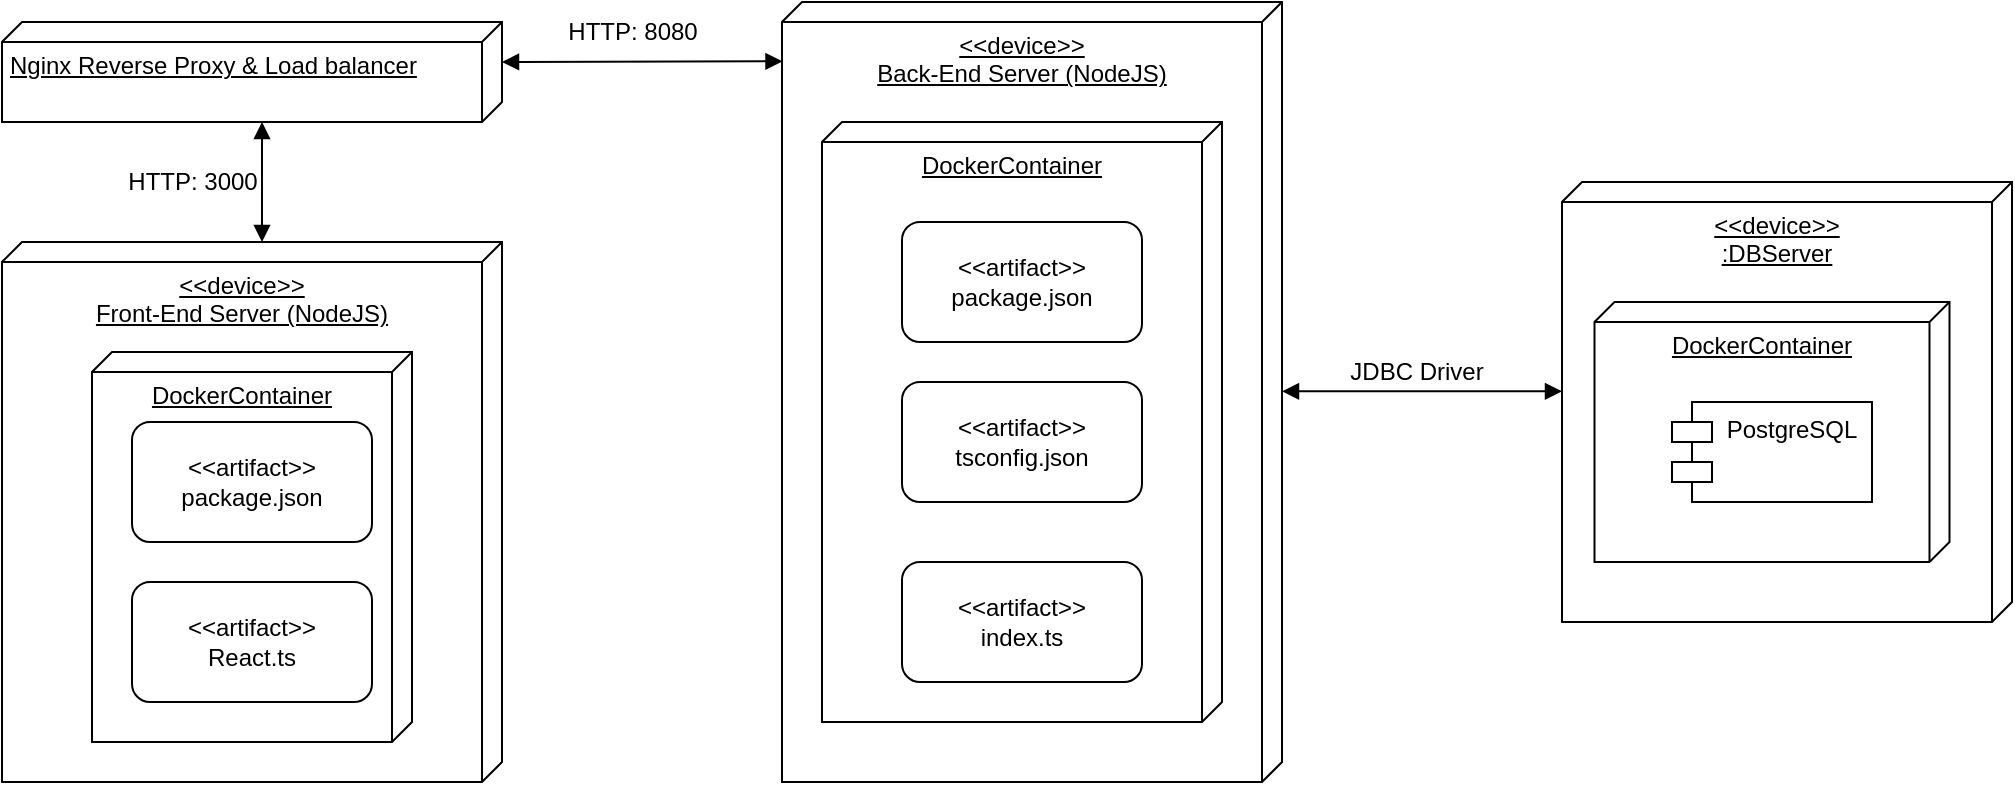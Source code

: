<mxfile version="21.2.1" type="github">
  <diagram name="Сторінка-1" id="VIs9Ypq6vh0JkyxJYe2f">
    <mxGraphModel dx="1195" dy="657" grid="1" gridSize="10" guides="1" tooltips="1" connect="1" arrows="1" fold="1" page="1" pageScale="1" pageWidth="827" pageHeight="1169" math="0" shadow="0">
      <root>
        <mxCell id="0" />
        <mxCell id="1" parent="0" />
        <mxCell id="NHtIoTTWPiNgL2e_DlBW-18" value="&amp;lt;&amp;lt;device&amp;gt;&amp;gt;&lt;br&gt;:DBServer" style="verticalAlign=top;align=center;spacingTop=8;spacingLeft=2;spacingRight=12;shape=cube;size=10;direction=south;fontStyle=4;html=1;whiteSpace=wrap;" parent="1" vertex="1">
          <mxGeometry x="820" y="160" width="225" height="220" as="geometry" />
        </mxCell>
        <mxCell id="NHtIoTTWPiNgL2e_DlBW-17" value="DockerContainer" style="verticalAlign=top;align=center;spacingTop=8;spacingLeft=2;spacingRight=12;shape=cube;size=10;direction=south;fontStyle=4;html=1;whiteSpace=wrap;" parent="1" vertex="1">
          <mxGeometry x="836.25" y="220" width="177.5" height="130" as="geometry" />
        </mxCell>
        <mxCell id="NHtIoTTWPiNgL2e_DlBW-4" value="&amp;lt;&amp;lt;device&amp;gt;&amp;gt;&lt;br&gt;Front-End Server (NodeJS)" style="verticalAlign=top;align=center;spacingTop=8;spacingLeft=2;spacingRight=12;shape=cube;size=10;direction=south;fontStyle=4;html=1;whiteSpace=wrap;" parent="1" vertex="1">
          <mxGeometry x="40" y="190" width="250" height="270" as="geometry" />
        </mxCell>
        <mxCell id="NHtIoTTWPiNgL2e_DlBW-5" value="DockerContainer" style="verticalAlign=top;align=center;spacingTop=8;spacingLeft=2;spacingRight=12;shape=cube;size=10;direction=south;fontStyle=4;html=1;whiteSpace=wrap;" parent="1" vertex="1">
          <mxGeometry x="85" y="245" width="160" height="195" as="geometry" />
        </mxCell>
        <mxCell id="NHtIoTTWPiNgL2e_DlBW-6" value="&amp;lt;&amp;lt;artifact&amp;gt;&amp;gt;&lt;br&gt;React.ts" style="rounded=1;whiteSpace=wrap;html=1;" parent="1" vertex="1">
          <mxGeometry x="105" y="360" width="120" height="60" as="geometry" />
        </mxCell>
        <mxCell id="NHtIoTTWPiNgL2e_DlBW-7" value="&amp;lt;&amp;lt;device&amp;gt;&amp;gt;&lt;br&gt;Back-End Server (NodeJS)" style="verticalAlign=top;align=center;spacingTop=8;spacingLeft=2;spacingRight=12;shape=cube;size=10;direction=south;fontStyle=4;html=1;whiteSpace=wrap;" parent="1" vertex="1">
          <mxGeometry x="430" y="70" width="250" height="390" as="geometry" />
        </mxCell>
        <mxCell id="NHtIoTTWPiNgL2e_DlBW-8" value="DockerContainer" style="verticalAlign=top;align=center;spacingTop=8;spacingLeft=2;spacingRight=12;shape=cube;size=10;direction=south;fontStyle=4;html=1;whiteSpace=wrap;" parent="1" vertex="1">
          <mxGeometry x="450" y="130" width="200" height="300" as="geometry" />
        </mxCell>
        <mxCell id="NHtIoTTWPiNgL2e_DlBW-10" value="PostgreSQL" style="shape=module;align=left;spacingLeft=20;align=center;verticalAlign=top;whiteSpace=wrap;html=1;" parent="1" vertex="1">
          <mxGeometry x="875" y="270" width="100" height="50" as="geometry" />
        </mxCell>
        <mxCell id="NHtIoTTWPiNgL2e_DlBW-19" value="&amp;lt;&amp;lt;artifact&amp;gt;&amp;gt;&lt;br&gt;package.json" style="rounded=1;whiteSpace=wrap;html=1;" parent="1" vertex="1">
          <mxGeometry x="490" y="180" width="120" height="60" as="geometry" />
        </mxCell>
        <mxCell id="NHtIoTTWPiNgL2e_DlBW-20" value="&amp;lt;&amp;lt;artifact&amp;gt;&amp;gt;&lt;br&gt;tsconfig.json" style="rounded=1;whiteSpace=wrap;html=1;" parent="1" vertex="1">
          <mxGeometry x="490" y="260" width="120" height="60" as="geometry" />
        </mxCell>
        <mxCell id="12zylDBrCs5RU-ytPPB6-1" value="Nginx Reverse Proxy &amp;amp; Load balancer" style="verticalAlign=top;align=left;spacingTop=8;spacingLeft=2;spacingRight=12;shape=cube;size=10;direction=south;fontStyle=4;html=1;whiteSpace=wrap;" vertex="1" parent="1">
          <mxGeometry x="40" y="80" width="250" height="50" as="geometry" />
        </mxCell>
        <mxCell id="12zylDBrCs5RU-ytPPB6-2" value="&amp;lt;&amp;lt;artifact&amp;gt;&amp;gt;&lt;br&gt;index.ts" style="rounded=1;whiteSpace=wrap;html=1;" vertex="1" parent="1">
          <mxGeometry x="490" y="350" width="120" height="60" as="geometry" />
        </mxCell>
        <mxCell id="12zylDBrCs5RU-ytPPB6-3" value="&amp;lt;&amp;lt;artifact&amp;gt;&amp;gt;&lt;br&gt;package.json" style="rounded=1;whiteSpace=wrap;html=1;" vertex="1" parent="1">
          <mxGeometry x="105" y="280" width="120" height="60" as="geometry" />
        </mxCell>
        <mxCell id="12zylDBrCs5RU-ytPPB6-4" value="" style="endArrow=block;startArrow=block;endFill=1;startFill=1;html=1;rounded=0;exitX=0;exitY=0;exitDx=50;exitDy=120;exitPerimeter=0;entryX=0;entryY=0;entryDx=0;entryDy=120;entryPerimeter=0;" edge="1" parent="1" source="12zylDBrCs5RU-ytPPB6-1" target="NHtIoTTWPiNgL2e_DlBW-4">
          <mxGeometry width="160" relative="1" as="geometry">
            <mxPoint x="160" y="150" as="sourcePoint" />
            <mxPoint x="320" y="150" as="targetPoint" />
          </mxGeometry>
        </mxCell>
        <mxCell id="12zylDBrCs5RU-ytPPB6-5" value="" style="endArrow=block;startArrow=block;endFill=1;startFill=1;html=1;rounded=0;exitX=0;exitY=0;exitDx=20;exitDy=0;exitPerimeter=0;entryX=0.076;entryY=0.999;entryDx=0;entryDy=0;entryPerimeter=0;" edge="1" parent="1" source="12zylDBrCs5RU-ytPPB6-1" target="NHtIoTTWPiNgL2e_DlBW-7">
          <mxGeometry width="160" relative="1" as="geometry">
            <mxPoint x="450" y="190" as="sourcePoint" />
            <mxPoint x="610" y="190" as="targetPoint" />
          </mxGeometry>
        </mxCell>
        <mxCell id="12zylDBrCs5RU-ytPPB6-6" value="" style="endArrow=block;startArrow=block;endFill=1;startFill=1;html=1;rounded=0;exitX=0;exitY=0;exitDx=20;exitDy=0;exitPerimeter=0;entryX=0.076;entryY=0.999;entryDx=0;entryDy=0;entryPerimeter=0;" edge="1" parent="1">
          <mxGeometry width="160" relative="1" as="geometry">
            <mxPoint x="680" y="264.66" as="sourcePoint" />
            <mxPoint x="820" y="264.66" as="targetPoint" />
          </mxGeometry>
        </mxCell>
        <mxCell id="12zylDBrCs5RU-ytPPB6-7" value="HTTP: 3000" style="text;html=1;align=center;verticalAlign=middle;resizable=0;points=[];autosize=1;strokeColor=none;fillColor=none;" vertex="1" parent="1">
          <mxGeometry x="90" y="145" width="90" height="30" as="geometry" />
        </mxCell>
        <mxCell id="12zylDBrCs5RU-ytPPB6-8" value="JDBC Driver" style="text;html=1;align=center;verticalAlign=middle;resizable=0;points=[];autosize=1;strokeColor=none;fillColor=none;" vertex="1" parent="1">
          <mxGeometry x="702" y="240" width="90" height="30" as="geometry" />
        </mxCell>
        <mxCell id="12zylDBrCs5RU-ytPPB6-9" value="HTTP: 8080" style="text;html=1;align=center;verticalAlign=middle;resizable=0;points=[];autosize=1;strokeColor=none;fillColor=none;" vertex="1" parent="1">
          <mxGeometry x="310" y="70" width="90" height="30" as="geometry" />
        </mxCell>
      </root>
    </mxGraphModel>
  </diagram>
</mxfile>
